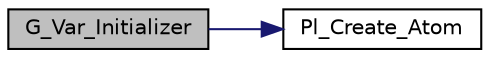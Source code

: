 digraph "G_Var_Initializer"
{
  edge [fontname="Helvetica",fontsize="10",labelfontname="Helvetica",labelfontsize="10"];
  node [fontname="Helvetica",fontsize="10",shape=record];
  rankdir="LR";
  Node1 [label="G_Var_Initializer",height=0.2,width=0.4,color="black", fillcolor="grey75", style="filled", fontcolor="black"];
  Node1 -> Node2 [color="midnightblue",fontsize="10",style="solid"];
  Node2 [label="Pl_Create_Atom",height=0.2,width=0.4,color="black", fillcolor="white", style="filled",URL="$atom_8c.html#a068c993d95113a2ba7643918e68eedb3"];
}
